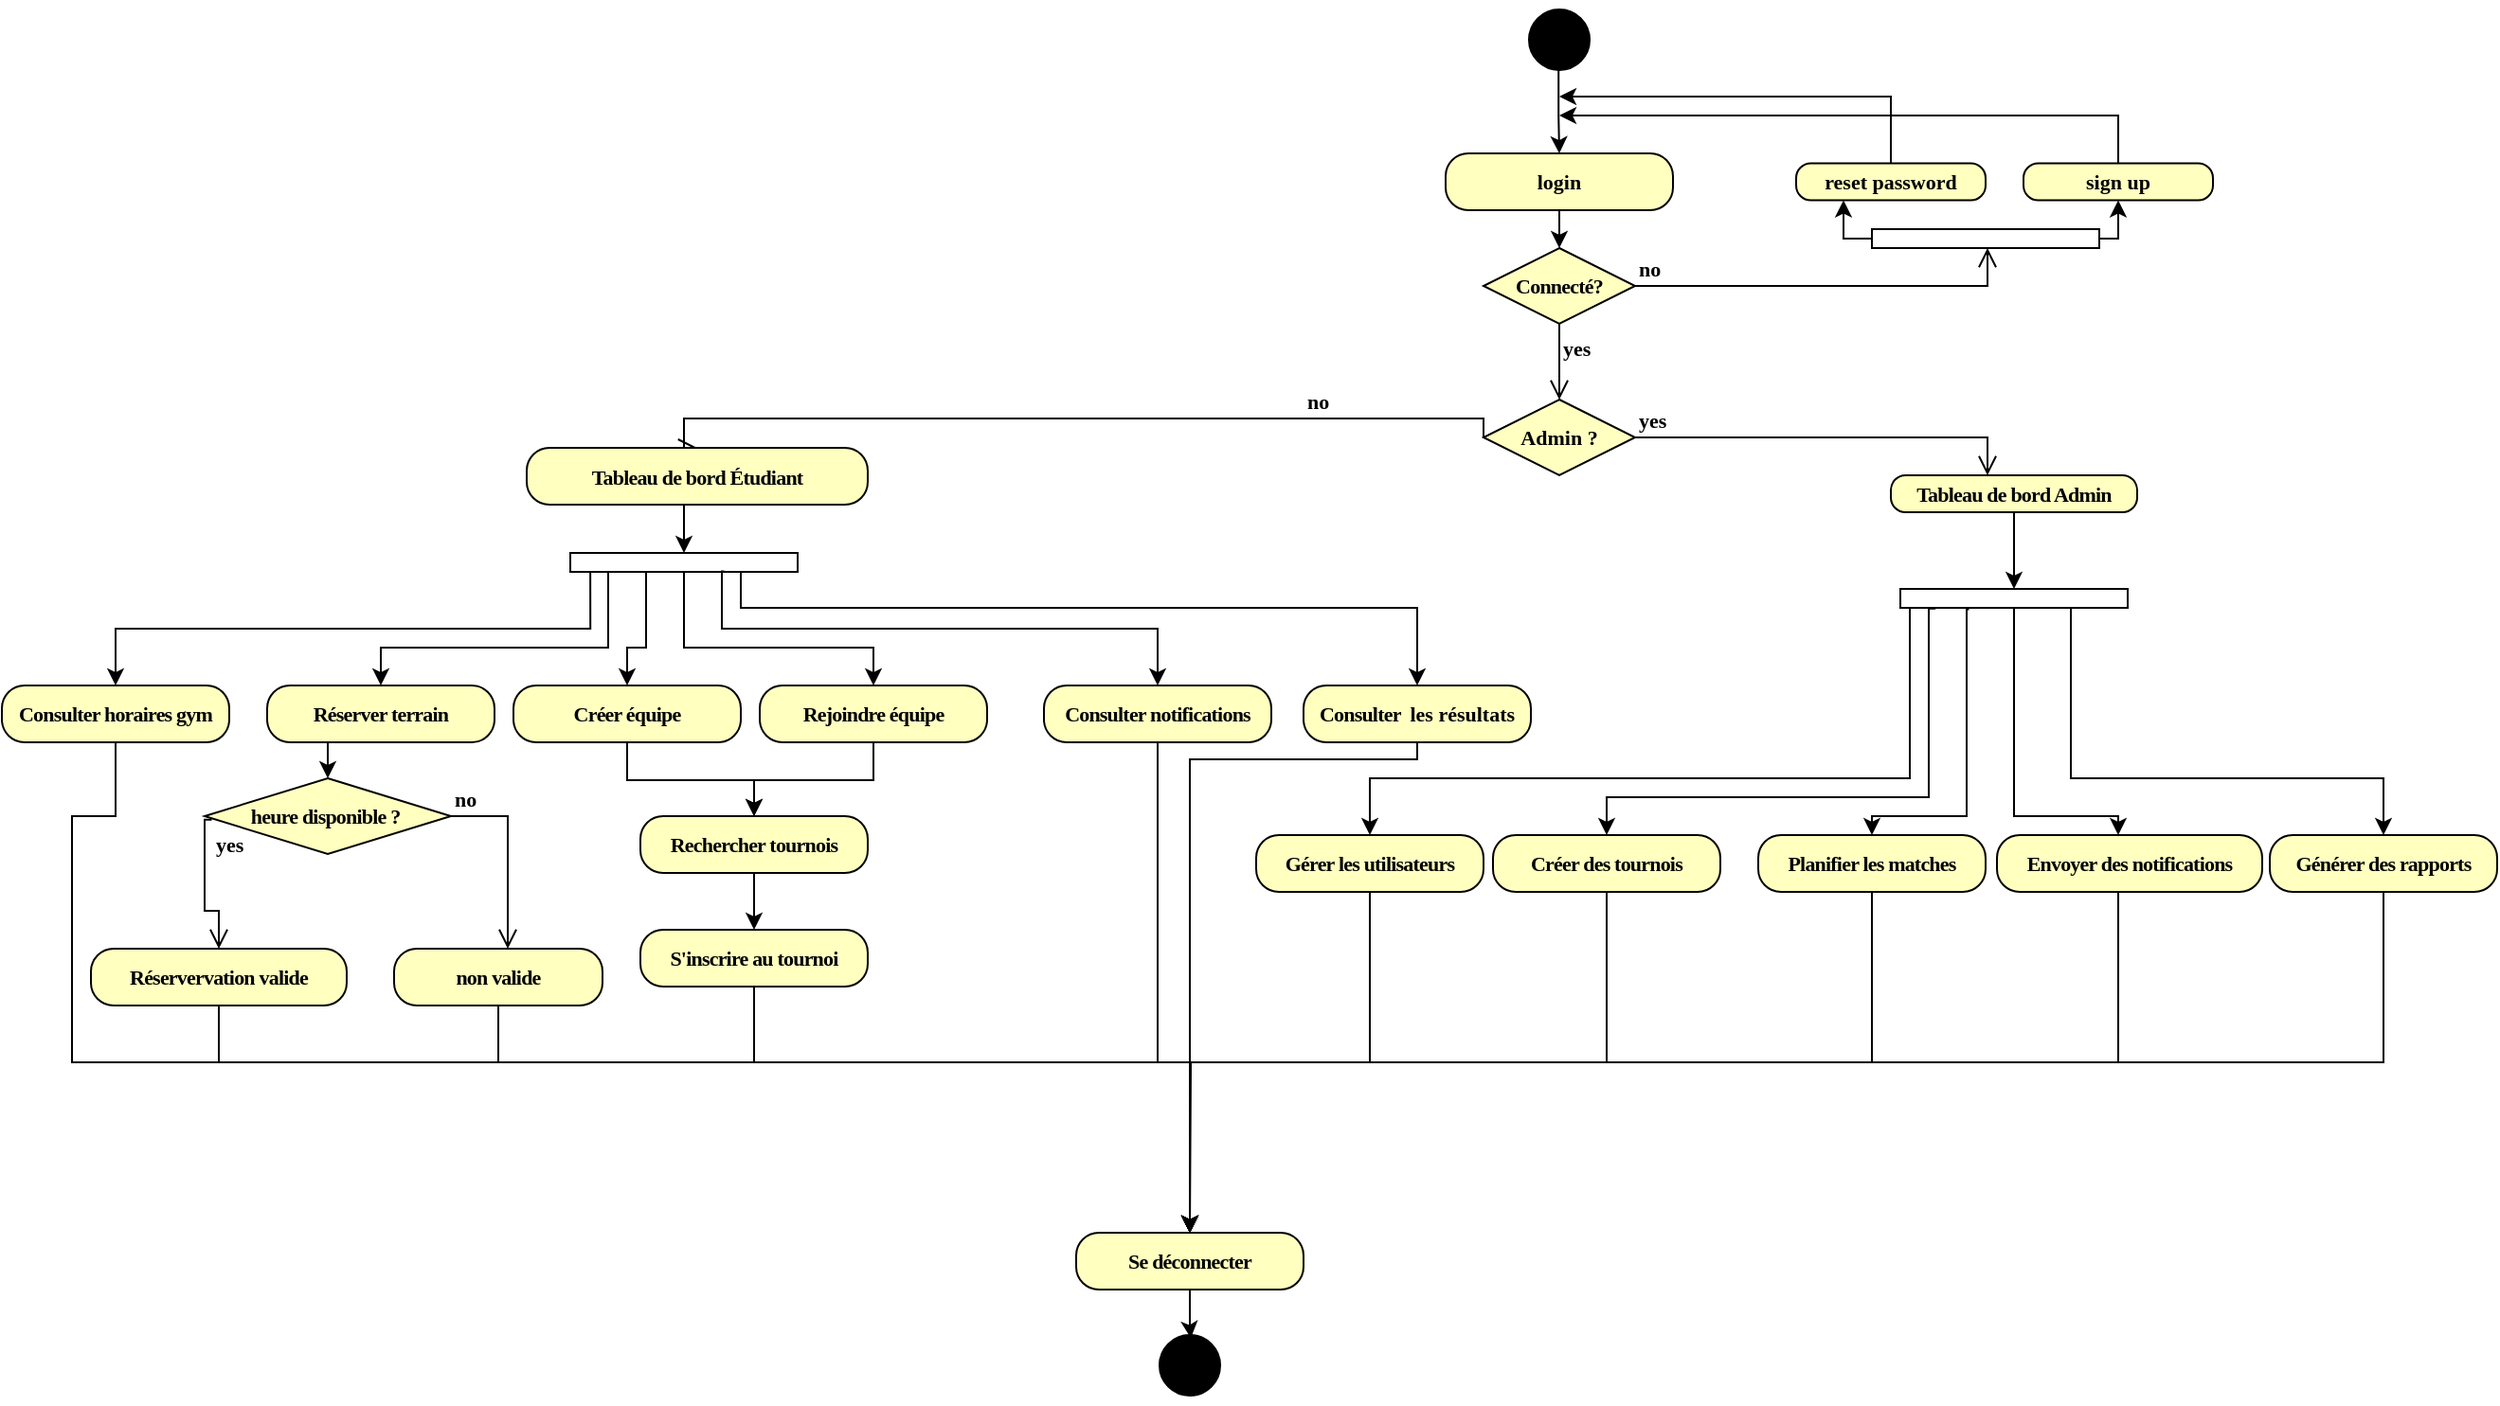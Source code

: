 <mxfile version="26.2.9">
  <diagram name="Page-1" id="0783ab3e-0a74-02c8-0abd-f7b4e66b4bec">
    <mxGraphModel dx="3134" dy="-80" grid="1" gridSize="10" guides="1" tooltips="1" connect="1" arrows="1" fold="1" page="1" pageScale="1" pageWidth="850" pageHeight="1100" background="none" math="0" shadow="0">
      <root>
        <mxCell id="0" />
        <mxCell id="1" parent="0" />
        <mxCell id="Hz0r1GJ9_ltTa88L3Xgl-5" style="edgeStyle=orthogonalEdgeStyle;rounded=0;orthogonalLoop=1;jettySize=auto;html=1;exitX=0.49;exitY=0.821;exitDx=0;exitDy=0;exitPerimeter=0;fontColor=default;labelBackgroundColor=none;fontSize=11;fontStyle=1;fontFamily=Georgia;" parent="1" source="Hz0r1GJ9_ltTa88L3Xgl-1" target="Hz0r1GJ9_ltTa88L3Xgl-3" edge="1">
          <mxGeometry relative="1" as="geometry" />
        </mxCell>
        <mxCell id="Hz0r1GJ9_ltTa88L3Xgl-1" value="" style="ellipse;html=1;shape=startState;fillColor=#000000;strokeColor=default;fontColor=default;labelBackgroundColor=none;fontSize=11;fontStyle=1;fontFamily=Georgia;" parent="1" vertex="1">
          <mxGeometry x="425" y="1100" width="40" height="40" as="geometry" />
        </mxCell>
        <mxCell id="Hz0r1GJ9_ltTa88L3Xgl-9" style="edgeStyle=orthogonalEdgeStyle;rounded=0;orthogonalLoop=1;jettySize=auto;html=1;exitX=0.5;exitY=1;exitDx=0;exitDy=0;entryX=0.5;entryY=0;entryDx=0;entryDy=0;fontColor=default;labelBackgroundColor=none;fontSize=11;fontStyle=1;fontFamily=Georgia;" parent="1" source="Hz0r1GJ9_ltTa88L3Xgl-3" target="Hz0r1GJ9_ltTa88L3Xgl-6" edge="1">
          <mxGeometry relative="1" as="geometry" />
        </mxCell>
        <mxCell id="Hz0r1GJ9_ltTa88L3Xgl-3" value="login" style="rounded=1;whiteSpace=wrap;html=1;arcSize=40;fontColor=default;fillColor=#ffffc0;strokeColor=default;labelBackgroundColor=none;fontSize=11;fontStyle=1;fontFamily=Georgia;" parent="1" vertex="1">
          <mxGeometry x="385" y="1180" width="120" height="30" as="geometry" />
        </mxCell>
        <mxCell id="Hz0r1GJ9_ltTa88L3Xgl-6" value="&lt;span style=&quot;letter-spacing: -0.4px; text-align: left; white-space: pre;&quot;&gt;Connecté?&lt;/span&gt;" style="rhombus;whiteSpace=wrap;html=1;fontColor=default;fillColor=#ffffc0;strokeColor=default;labelBackgroundColor=none;fontSize=11;fontStyle=1;fontFamily=Georgia;" parent="1" vertex="1">
          <mxGeometry x="405" y="1230" width="80" height="40" as="geometry" />
        </mxCell>
        <mxCell id="Hz0r1GJ9_ltTa88L3Xgl-7" value="no" style="edgeStyle=orthogonalEdgeStyle;html=1;align=left;verticalAlign=bottom;endArrow=open;endSize=8;strokeColor=#000000;rounded=0;exitX=1;exitY=0.5;exitDx=0;exitDy=0;fontColor=default;labelBackgroundColor=none;fontFamily=Georgia;fontSize=11;fontStyle=1" parent="1" source="Hz0r1GJ9_ltTa88L3Xgl-6" edge="1">
          <mxGeometry x="-1" relative="1" as="geometry">
            <mxPoint x="671.0" y="1230" as="targetPoint" />
            <mxPoint x="570" y="1249.75" as="sourcePoint" />
            <Array as="points">
              <mxPoint x="671" y="1250" />
            </Array>
          </mxGeometry>
        </mxCell>
        <mxCell id="Hz0r1GJ9_ltTa88L3Xgl-8" value="yes" style="edgeStyle=orthogonalEdgeStyle;html=1;align=left;verticalAlign=top;endArrow=open;endSize=8;strokeColor=#000000;rounded=0;fontColor=default;labelBackgroundColor=none;fontSize=11;fontStyle=1;fontFamily=Georgia;" parent="1" source="Hz0r1GJ9_ltTa88L3Xgl-6" target="x7ulBtDoPjCledtimS2O-2" edge="1">
          <mxGeometry x="-1" relative="1" as="geometry">
            <mxPoint x="445" y="1310" as="targetPoint" />
          </mxGeometry>
        </mxCell>
        <mxCell id="Hz0r1GJ9_ltTa88L3Xgl-22" style="edgeStyle=orthogonalEdgeStyle;rounded=0;orthogonalLoop=1;jettySize=auto;html=1;exitX=0.5;exitY=0;exitDx=0;exitDy=0;fontColor=default;labelBackgroundColor=none;fontSize=11;fontStyle=1;fontFamily=Georgia;" parent="1" source="Hz0r1GJ9_ltTa88L3Xgl-14" edge="1">
          <mxGeometry relative="1" as="geometry">
            <mxPoint x="445" y="1150" as="targetPoint" />
            <Array as="points">
              <mxPoint x="620" y="1150" />
            </Array>
          </mxGeometry>
        </mxCell>
        <mxCell id="Hz0r1GJ9_ltTa88L3Xgl-14" value="reset password" style="rounded=1;whiteSpace=wrap;html=1;arcSize=40;fontColor=default;fillColor=#ffffc0;strokeColor=default;labelBackgroundColor=none;fontFamily=Georgia;fontSize=11;fontStyle=1" parent="1" vertex="1">
          <mxGeometry x="570" y="1185.25" width="100" height="19.5" as="geometry" />
        </mxCell>
        <mxCell id="Hz0r1GJ9_ltTa88L3Xgl-21" style="edgeStyle=orthogonalEdgeStyle;rounded=0;orthogonalLoop=1;jettySize=auto;html=1;fontColor=default;labelBackgroundColor=none;fontFamily=Georgia;fontSize=11;fontStyle=1" parent="1" source="Hz0r1GJ9_ltTa88L3Xgl-16" edge="1">
          <mxGeometry relative="1" as="geometry">
            <mxPoint x="445" y="1160" as="targetPoint" />
            <Array as="points">
              <mxPoint x="740" y="1160" />
            </Array>
          </mxGeometry>
        </mxCell>
        <mxCell id="Hz0r1GJ9_ltTa88L3Xgl-16" value="sign up" style="rounded=1;whiteSpace=wrap;html=1;arcSize=40;fontColor=default;fillColor=#ffffc0;strokeColor=default;labelBackgroundColor=none;fontFamily=Georgia;fontSize=11;fontStyle=1" parent="1" vertex="1">
          <mxGeometry x="690" y="1185.25" width="100" height="19.5" as="geometry" />
        </mxCell>
        <mxCell id="Hz0r1GJ9_ltTa88L3Xgl-19" style="edgeStyle=orthogonalEdgeStyle;rounded=0;orthogonalLoop=1;jettySize=auto;html=1;entryX=0.5;entryY=1;entryDx=0;entryDy=0;fontColor=default;labelBackgroundColor=none;fontFamily=Georgia;fontSize=11;fontStyle=1" parent="1" source="Hz0r1GJ9_ltTa88L3Xgl-18" target="Hz0r1GJ9_ltTa88L3Xgl-16" edge="1">
          <mxGeometry relative="1" as="geometry">
            <Array as="points">
              <mxPoint x="740" y="1225" />
            </Array>
          </mxGeometry>
        </mxCell>
        <mxCell id="Hz0r1GJ9_ltTa88L3Xgl-20" style="edgeStyle=orthogonalEdgeStyle;rounded=0;orthogonalLoop=1;jettySize=auto;html=1;entryX=0.25;entryY=1;entryDx=0;entryDy=0;fontColor=default;labelBackgroundColor=none;fontSize=11;fontStyle=1;fontFamily=Georgia;" parent="1" source="Hz0r1GJ9_ltTa88L3Xgl-18" target="Hz0r1GJ9_ltTa88L3Xgl-14" edge="1">
          <mxGeometry relative="1" as="geometry">
            <Array as="points">
              <mxPoint x="595" y="1225" />
            </Array>
          </mxGeometry>
        </mxCell>
        <mxCell id="Hz0r1GJ9_ltTa88L3Xgl-18" value="" style="rounded=0;whiteSpace=wrap;html=1;fillColor=none;strokeColor=default;fontColor=default;labelBackgroundColor=none;fontFamily=Georgia;fontSize=11;fontStyle=1" parent="1" vertex="1">
          <mxGeometry x="610" y="1220" width="120" height="10" as="geometry" />
        </mxCell>
        <mxCell id="x7ulBtDoPjCledtimS2O-2" value="Admin ?" style="rhombus;whiteSpace=wrap;html=1;fontColor=default;fillColor=#ffffc0;strokeColor=default;labelBackgroundColor=none;fontSize=11;fontStyle=1;fontFamily=Georgia;" vertex="1" parent="1">
          <mxGeometry x="405" y="1310" width="80" height="40" as="geometry" />
        </mxCell>
        <mxCell id="x7ulBtDoPjCledtimS2O-3" value="yes" style="edgeStyle=orthogonalEdgeStyle;html=1;align=left;verticalAlign=bottom;endArrow=open;endSize=8;strokeColor=#000000;rounded=0;exitX=1;exitY=0.5;exitDx=0;exitDy=0;fontColor=default;labelBackgroundColor=none;fontFamily=Georgia;fontSize=11;fontStyle=1" edge="1" source="x7ulBtDoPjCledtimS2O-2" parent="1">
          <mxGeometry x="-1" relative="1" as="geometry">
            <mxPoint x="671" y="1350" as="targetPoint" />
            <mxPoint x="570" y="1329.75" as="sourcePoint" />
            <Array as="points">
              <mxPoint x="671" y="1330" />
            </Array>
          </mxGeometry>
        </mxCell>
        <mxCell id="x7ulBtDoPjCledtimS2O-6" value="no" style="edgeStyle=orthogonalEdgeStyle;html=1;align=left;verticalAlign=bottom;endArrow=open;endSize=8;strokeColor=#000000;rounded=0;exitX=0;exitY=0.5;exitDx=0;exitDy=0;entryX=0.5;entryY=0;entryDx=0;entryDy=0;labelBackgroundColor=none;fontColor=default;fontFamily=Georgia;fontStyle=1;fontSize=11;" edge="1" parent="1" source="x7ulBtDoPjCledtimS2O-2" target="x7ulBtDoPjCledtimS2O-8">
          <mxGeometry x="-0.538" relative="1" as="geometry">
            <mxPoint y="1300" as="targetPoint" />
            <mxPoint x="95" y="1325" as="sourcePoint" />
            <Array as="points">
              <mxPoint x="405" y="1320" />
              <mxPoint x="-17" y="1320" />
            </Array>
            <mxPoint as="offset" />
          </mxGeometry>
        </mxCell>
        <mxCell id="x7ulBtDoPjCledtimS2O-51" style="edgeStyle=orthogonalEdgeStyle;rounded=0;orthogonalLoop=1;jettySize=auto;html=1;entryX=0.5;entryY=0;entryDx=0;entryDy=0;fontColor=default;labelBackgroundColor=none;fontFamily=Georgia;fontSize=11;fontStyle=1" edge="1" parent="1" source="x7ulBtDoPjCledtimS2O-7" target="x7ulBtDoPjCledtimS2O-50">
          <mxGeometry relative="1" as="geometry" />
        </mxCell>
        <mxCell id="x7ulBtDoPjCledtimS2O-7" value="&lt;span style=&quot;letter-spacing: -0.4px; text-align: left; white-space: pre;&quot;&gt;Tableau de bord Admin&lt;/span&gt;" style="rounded=1;whiteSpace=wrap;html=1;arcSize=40;fontColor=default;fillColor=#ffffc0;strokeColor=default;labelBackgroundColor=none;fontFamily=Georgia;fontSize=11;fontStyle=1" vertex="1" parent="1">
          <mxGeometry x="620" y="1350" width="130" height="19.5" as="geometry" />
        </mxCell>
        <mxCell id="x7ulBtDoPjCledtimS2O-23" style="edgeStyle=orthogonalEdgeStyle;rounded=0;orthogonalLoop=1;jettySize=auto;html=1;exitX=0.5;exitY=1;exitDx=0;exitDy=0;entryX=0.5;entryY=0;entryDx=0;entryDy=0;labelBackgroundColor=none;fontColor=default;fontFamily=Georgia;fontStyle=1;fontSize=11;" edge="1" parent="1" source="x7ulBtDoPjCledtimS2O-8" target="x7ulBtDoPjCledtimS2O-21">
          <mxGeometry relative="1" as="geometry" />
        </mxCell>
        <mxCell id="x7ulBtDoPjCledtimS2O-8" value="&lt;span style=&quot;letter-spacing: -0.4px; text-align: left; white-space: pre;&quot;&gt;Tableau de bord Étudiant&lt;/span&gt;" style="rounded=1;whiteSpace=wrap;html=1;arcSize=40;fontColor=default;fillColor=#ffffc0;strokeColor=default;labelBackgroundColor=none;fontSize=11;fontStyle=1;fontFamily=Georgia;" vertex="1" parent="1">
          <mxGeometry x="-100" y="1335.5" width="180" height="30" as="geometry" />
        </mxCell>
        <mxCell id="x7ulBtDoPjCledtimS2O-33" style="edgeStyle=orthogonalEdgeStyle;rounded=0;orthogonalLoop=1;jettySize=auto;html=1;entryX=0.5;entryY=0;entryDx=0;entryDy=0;fontColor=default;labelBackgroundColor=none;fontFamily=Georgia;fontSize=11;fontStyle=1" edge="1" parent="1" source="x7ulBtDoPjCledtimS2O-9" target="x7ulBtDoPjCledtimS2O-11">
          <mxGeometry relative="1" as="geometry" />
        </mxCell>
        <mxCell id="x7ulBtDoPjCledtimS2O-9" value="&lt;span style=&quot;letter-spacing: -0.4px; text-align: left; white-space: pre;&quot;&gt;Rejoindre équipe&lt;/span&gt;" style="rounded=1;whiteSpace=wrap;html=1;arcSize=40;fontColor=default;fillColor=#ffffc0;strokeColor=default;labelBackgroundColor=none;fontSize=11;fontStyle=1;fontFamily=Georgia;" vertex="1" parent="1">
          <mxGeometry x="23" y="1461" width="120" height="30" as="geometry" />
        </mxCell>
        <mxCell id="x7ulBtDoPjCledtimS2O-66" style="edgeStyle=orthogonalEdgeStyle;rounded=0;orthogonalLoop=1;jettySize=auto;html=1;exitX=0.5;exitY=1;exitDx=0;exitDy=0;entryX=0.5;entryY=0;entryDx=0;entryDy=0;fontColor=default;labelBackgroundColor=none;fontFamily=Georgia;fontSize=11;fontStyle=1" edge="1" parent="1" source="x7ulBtDoPjCledtimS2O-10" target="x7ulBtDoPjCledtimS2O-57">
          <mxGeometry relative="1" as="geometry">
            <Array as="points">
              <mxPoint x="233" y="1660" />
              <mxPoint x="250" y="1660" />
            </Array>
          </mxGeometry>
        </mxCell>
        <mxCell id="x7ulBtDoPjCledtimS2O-10" value="&lt;span style=&quot;letter-spacing: -0.4px; text-align: left; white-space: pre;&quot;&gt;Consulter notifications&lt;/span&gt;" style="rounded=1;whiteSpace=wrap;html=1;arcSize=40;fontColor=default;fillColor=#ffffc0;strokeColor=default;labelBackgroundColor=none;fontSize=11;fontStyle=1;fontFamily=Georgia;" vertex="1" parent="1">
          <mxGeometry x="173" y="1461" width="120" height="30" as="geometry" />
        </mxCell>
        <mxCell id="x7ulBtDoPjCledtimS2O-37" value="" style="edgeStyle=orthogonalEdgeStyle;rounded=0;orthogonalLoop=1;jettySize=auto;html=1;fontColor=default;labelBackgroundColor=none;fontFamily=Georgia;fontSize=11;fontStyle=1" edge="1" parent="1" source="x7ulBtDoPjCledtimS2O-11" target="x7ulBtDoPjCledtimS2O-36">
          <mxGeometry relative="1" as="geometry" />
        </mxCell>
        <mxCell id="x7ulBtDoPjCledtimS2O-11" value="&lt;span style=&quot;letter-spacing: -0.4px; text-align: left; white-space: pre;&quot;&gt;Rechercher tournois&lt;/span&gt;" style="rounded=1;whiteSpace=wrap;html=1;arcSize=40;fontColor=default;fillColor=#ffffc0;strokeColor=default;labelBackgroundColor=none;fontSize=11;fontStyle=1;fontFamily=Georgia;" vertex="1" parent="1">
          <mxGeometry x="-40" y="1530" width="120" height="30" as="geometry" />
        </mxCell>
        <mxCell id="x7ulBtDoPjCledtimS2O-32" style="edgeStyle=orthogonalEdgeStyle;rounded=0;orthogonalLoop=1;jettySize=auto;html=1;exitX=0.5;exitY=1;exitDx=0;exitDy=0;entryX=0.5;entryY=0;entryDx=0;entryDy=0;fontColor=default;labelBackgroundColor=none;fontFamily=Georgia;fontSize=11;fontStyle=1" edge="1" parent="1" source="x7ulBtDoPjCledtimS2O-12" target="x7ulBtDoPjCledtimS2O-11">
          <mxGeometry relative="1" as="geometry" />
        </mxCell>
        <mxCell id="x7ulBtDoPjCledtimS2O-12" value="&lt;span style=&quot;letter-spacing: -0.4px; text-align: left; white-space: pre;&quot;&gt;Créer équipe&lt;/span&gt;" style="rounded=1;whiteSpace=wrap;html=1;arcSize=40;fontColor=default;fillColor=#ffffc0;strokeColor=default;labelBackgroundColor=none;fontSize=11;fontStyle=1;fontFamily=Georgia;" vertex="1" parent="1">
          <mxGeometry x="-107" y="1461" width="120" height="30" as="geometry" />
        </mxCell>
        <mxCell id="x7ulBtDoPjCledtimS2O-41" style="edgeStyle=orthogonalEdgeStyle;rounded=0;orthogonalLoop=1;jettySize=auto;html=1;exitX=0.5;exitY=1;exitDx=0;exitDy=0;entryX=0.5;entryY=0;entryDx=0;entryDy=0;fontColor=default;labelBackgroundColor=none;fontFamily=Georgia;fontSize=11;fontStyle=1" edge="1" parent="1" source="x7ulBtDoPjCledtimS2O-13" target="x7ulBtDoPjCledtimS2O-38">
          <mxGeometry relative="1" as="geometry" />
        </mxCell>
        <mxCell id="x7ulBtDoPjCledtimS2O-13" value="&lt;span style=&quot;letter-spacing: -0.4px; text-align: left; white-space: pre;&quot;&gt;Réserver terrain&lt;/span&gt;" style="rounded=1;whiteSpace=wrap;html=1;arcSize=40;fontColor=default;fillColor=#ffffc0;strokeColor=default;labelBackgroundColor=none;fontSize=11;fontStyle=1;fontFamily=Georgia;" vertex="1" parent="1">
          <mxGeometry x="-237" y="1461" width="120" height="30" as="geometry" />
        </mxCell>
        <mxCell id="x7ulBtDoPjCledtimS2O-67" style="edgeStyle=orthogonalEdgeStyle;rounded=0;orthogonalLoop=1;jettySize=auto;html=1;exitX=0.5;exitY=1;exitDx=0;exitDy=0;fontColor=default;labelBackgroundColor=none;fontFamily=Georgia;fontSize=11;fontStyle=1" edge="1" parent="1" source="x7ulBtDoPjCledtimS2O-14">
          <mxGeometry relative="1" as="geometry">
            <mxPoint x="250" y="1760" as="targetPoint" />
            <Array as="points">
              <mxPoint x="-317" y="1530" />
              <mxPoint x="-340" y="1530" />
              <mxPoint x="-340" y="1660" />
              <mxPoint x="250" y="1660" />
            </Array>
          </mxGeometry>
        </mxCell>
        <mxCell id="x7ulBtDoPjCledtimS2O-14" value="&lt;span style=&quot;letter-spacing: -0.4px; text-align: left; white-space: pre;&quot;&gt;Consulter horaires gym&lt;/span&gt;" style="rounded=1;whiteSpace=wrap;html=1;arcSize=40;fontColor=default;fillColor=#ffffc0;strokeColor=default;labelBackgroundColor=none;fontSize=11;fontStyle=1;fontFamily=Georgia;" vertex="1" parent="1">
          <mxGeometry x="-377" y="1461" width="120" height="30" as="geometry" />
        </mxCell>
        <mxCell id="x7ulBtDoPjCledtimS2O-25" style="edgeStyle=orthogonalEdgeStyle;rounded=0;orthogonalLoop=1;jettySize=auto;html=1;exitX=0.5;exitY=1;exitDx=0;exitDy=0;entryX=0.5;entryY=0;entryDx=0;entryDy=0;labelBackgroundColor=none;fontColor=default;fontFamily=Georgia;fontStyle=1;fontSize=11;" edge="1" parent="1" source="x7ulBtDoPjCledtimS2O-21" target="x7ulBtDoPjCledtimS2O-9">
          <mxGeometry relative="1" as="geometry">
            <Array as="points">
              <mxPoint x="-17" y="1441" />
              <mxPoint x="83" y="1441" />
            </Array>
          </mxGeometry>
        </mxCell>
        <mxCell id="x7ulBtDoPjCledtimS2O-26" style="edgeStyle=orthogonalEdgeStyle;rounded=0;orthogonalLoop=1;jettySize=auto;html=1;entryX=0.5;entryY=0;entryDx=0;entryDy=0;exitX=0.677;exitY=0.981;exitDx=0;exitDy=0;exitPerimeter=0;labelBackgroundColor=none;fontColor=default;fontFamily=Georgia;fontStyle=1;fontSize=11;" edge="1" parent="1" source="x7ulBtDoPjCledtimS2O-21" target="x7ulBtDoPjCledtimS2O-10">
          <mxGeometry relative="1" as="geometry">
            <mxPoint x="156.636" y="1441" as="targetPoint" />
            <Array as="points">
              <mxPoint x="3" y="1401" />
              <mxPoint x="3" y="1431" />
              <mxPoint x="233" y="1431" />
            </Array>
          </mxGeometry>
        </mxCell>
        <mxCell id="x7ulBtDoPjCledtimS2O-28" style="edgeStyle=orthogonalEdgeStyle;rounded=0;orthogonalLoop=1;jettySize=auto;html=1;exitX=0.5;exitY=1;exitDx=0;exitDy=0;labelBackgroundColor=none;fontColor=default;fontFamily=Georgia;fontStyle=1;fontSize=11;" edge="1" parent="1" source="x7ulBtDoPjCledtimS2O-21" target="x7ulBtDoPjCledtimS2O-12">
          <mxGeometry relative="1" as="geometry">
            <Array as="points">
              <mxPoint x="-37" y="1401" />
              <mxPoint x="-37" y="1441" />
              <mxPoint x="-47" y="1441" />
            </Array>
          </mxGeometry>
        </mxCell>
        <mxCell id="x7ulBtDoPjCledtimS2O-29" style="edgeStyle=orthogonalEdgeStyle;rounded=0;orthogonalLoop=1;jettySize=auto;html=1;exitX=0.25;exitY=1;exitDx=0;exitDy=0;entryX=0.5;entryY=0;entryDx=0;entryDy=0;labelBackgroundColor=none;fontColor=default;fontFamily=Georgia;fontStyle=1;fontSize=11;" edge="1" parent="1" source="x7ulBtDoPjCledtimS2O-21" target="x7ulBtDoPjCledtimS2O-13">
          <mxGeometry relative="1" as="geometry">
            <Array as="points">
              <mxPoint x="-57" y="1401" />
              <mxPoint x="-57" y="1441" />
              <mxPoint x="-177" y="1441" />
            </Array>
          </mxGeometry>
        </mxCell>
        <mxCell id="x7ulBtDoPjCledtimS2O-35" style="edgeStyle=orthogonalEdgeStyle;rounded=0;orthogonalLoop=1;jettySize=auto;html=1;exitX=0.75;exitY=1;exitDx=0;exitDy=0;entryX=0.5;entryY=0;entryDx=0;entryDy=0;fontColor=default;labelBackgroundColor=none;fontFamily=Georgia;fontSize=11;fontStyle=1" edge="1" parent="1" source="x7ulBtDoPjCledtimS2O-21" target="x7ulBtDoPjCledtimS2O-34">
          <mxGeometry relative="1" as="geometry">
            <Array as="points">
              <mxPoint x="13" y="1420" />
              <mxPoint x="370" y="1420" />
            </Array>
          </mxGeometry>
        </mxCell>
        <mxCell id="x7ulBtDoPjCledtimS2O-21" value="" style="rounded=0;whiteSpace=wrap;html=1;fillColor=none;strokeColor=default;labelBackgroundColor=none;fontColor=default;fontFamily=Georgia;fontStyle=1;fontSize=11;" vertex="1" parent="1">
          <mxGeometry x="-77" y="1391" width="120" height="10" as="geometry" />
        </mxCell>
        <mxCell id="x7ulBtDoPjCledtimS2O-27" style="edgeStyle=orthogonalEdgeStyle;rounded=0;orthogonalLoop=1;jettySize=auto;html=1;entryX=0.5;entryY=0;entryDx=0;entryDy=0;exitX=0.088;exitY=1.032;exitDx=0;exitDy=0;exitPerimeter=0;labelBackgroundColor=none;fontColor=default;fontFamily=Georgia;fontStyle=1;fontSize=11;" edge="1" parent="1" source="x7ulBtDoPjCledtimS2O-21" target="x7ulBtDoPjCledtimS2O-14">
          <mxGeometry relative="1" as="geometry">
            <mxPoint x="-7" y="1401" as="sourcePoint" />
            <Array as="points">
              <mxPoint x="-66" y="1431" />
              <mxPoint x="-317" y="1431" />
            </Array>
          </mxGeometry>
        </mxCell>
        <mxCell id="x7ulBtDoPjCledtimS2O-68" style="edgeStyle=orthogonalEdgeStyle;rounded=0;orthogonalLoop=1;jettySize=auto;html=1;exitX=0.5;exitY=1;exitDx=0;exitDy=0;fontColor=default;labelBackgroundColor=none;fontFamily=Georgia;fontSize=11;fontStyle=1" edge="1" parent="1" source="x7ulBtDoPjCledtimS2O-34">
          <mxGeometry relative="1" as="geometry">
            <mxPoint x="250" y="1750" as="targetPoint" />
            <Array as="points">
              <mxPoint x="370" y="1500" />
              <mxPoint x="250" y="1500" />
            </Array>
          </mxGeometry>
        </mxCell>
        <mxCell id="x7ulBtDoPjCledtimS2O-34" value="&lt;span style=&quot;letter-spacing: -0.4px; text-align: left; white-space: pre;&quot;&gt;Consulter &lt;/span&gt;&lt;span style=&quot;&quot;&gt;&amp;nbsp;les résultats&lt;/span&gt;" style="rounded=1;whiteSpace=wrap;html=1;arcSize=40;fontColor=default;fillColor=#ffffc0;strokeColor=default;labelBackgroundColor=none;fontSize=11;fontStyle=1;fontFamily=Georgia;" vertex="1" parent="1">
          <mxGeometry x="310" y="1461" width="120" height="30" as="geometry" />
        </mxCell>
        <mxCell id="x7ulBtDoPjCledtimS2O-60" style="edgeStyle=orthogonalEdgeStyle;rounded=0;orthogonalLoop=1;jettySize=auto;html=1;fontColor=default;labelBackgroundColor=none;fontFamily=Georgia;fontSize=11;fontStyle=1" edge="1" parent="1" source="x7ulBtDoPjCledtimS2O-36">
          <mxGeometry relative="1" as="geometry">
            <mxPoint x="250.0" y="1750" as="targetPoint" />
            <Array as="points">
              <mxPoint x="20" y="1660" />
              <mxPoint x="250" y="1660" />
            </Array>
          </mxGeometry>
        </mxCell>
        <mxCell id="x7ulBtDoPjCledtimS2O-36" value="&lt;span style=&quot;letter-spacing: -0.4px; text-align: left; white-space: pre;&quot;&gt;S&#39;inscrire au tournoi&lt;/span&gt;" style="rounded=1;whiteSpace=wrap;html=1;arcSize=40;fontColor=default;fillColor=#ffffc0;strokeColor=default;labelBackgroundColor=none;fontSize=11;fontStyle=1;fontFamily=Georgia;" vertex="1" parent="1">
          <mxGeometry x="-40" y="1590" width="120" height="30" as="geometry" />
        </mxCell>
        <mxCell id="x7ulBtDoPjCledtimS2O-38" value="&lt;span style=&quot;letter-spacing: -0.4px; text-align: left; white-space: pre;&quot;&gt;heure disponible ? &lt;/span&gt;" style="rhombus;whiteSpace=wrap;html=1;fontColor=default;fillColor=#ffffc0;strokeColor=default;labelBackgroundColor=none;fontSize=11;fontStyle=1;fontFamily=Georgia;" vertex="1" parent="1">
          <mxGeometry x="-270" y="1510" width="130" height="40" as="geometry" />
        </mxCell>
        <mxCell id="x7ulBtDoPjCledtimS2O-39" value="no" style="edgeStyle=orthogonalEdgeStyle;html=1;align=left;verticalAlign=bottom;endArrow=open;endSize=8;strokeColor=#000000;rounded=0;exitX=1;exitY=0.5;exitDx=0;exitDy=0;fontColor=default;labelBackgroundColor=none;fontFamily=Georgia;fontSize=11;fontStyle=1" edge="1" source="x7ulBtDoPjCledtimS2O-38" parent="1">
          <mxGeometry x="-1" relative="1" as="geometry">
            <mxPoint x="-110" y="1600" as="targetPoint" />
            <mxPoint x="-55" y="1529.75" as="sourcePoint" />
            <Array as="points">
              <mxPoint x="-110" y="1530" />
              <mxPoint x="-110" y="1590" />
            </Array>
          </mxGeometry>
        </mxCell>
        <mxCell id="x7ulBtDoPjCledtimS2O-40" value="yes" style="edgeStyle=orthogonalEdgeStyle;html=1;align=left;verticalAlign=top;endArrow=open;endSize=8;strokeColor=#000000;rounded=0;fontColor=default;labelBackgroundColor=none;fontSize=11;fontStyle=1;fontFamily=Georgia;entryX=0.5;entryY=0;entryDx=0;entryDy=0;exitX=0.029;exitY=0.547;exitDx=0;exitDy=0;exitPerimeter=0;" edge="1" source="x7ulBtDoPjCledtimS2O-38" parent="1" target="x7ulBtDoPjCledtimS2O-42">
          <mxGeometry x="-1" relative="1" as="geometry">
            <mxPoint x="-205" y="1590" as="targetPoint" />
            <Array as="points">
              <mxPoint x="-270" y="1532" />
              <mxPoint x="-270" y="1580" />
              <mxPoint x="-262" y="1580" />
            </Array>
          </mxGeometry>
        </mxCell>
        <mxCell id="x7ulBtDoPjCledtimS2O-58" style="edgeStyle=orthogonalEdgeStyle;rounded=0;orthogonalLoop=1;jettySize=auto;html=1;entryX=0.5;entryY=0;entryDx=0;entryDy=0;fontColor=default;labelBackgroundColor=none;fontFamily=Georgia;fontSize=11;fontStyle=1" edge="1" parent="1" source="x7ulBtDoPjCledtimS2O-42" target="x7ulBtDoPjCledtimS2O-57">
          <mxGeometry relative="1" as="geometry">
            <Array as="points">
              <mxPoint x="-262" y="1660" />
              <mxPoint x="250" y="1660" />
            </Array>
          </mxGeometry>
        </mxCell>
        <mxCell id="x7ulBtDoPjCledtimS2O-42" value="&lt;span style=&quot;letter-spacing: -0.4px; text-align: left; white-space: pre;&quot;&gt;Réservervation valide&lt;/span&gt;" style="rounded=1;whiteSpace=wrap;html=1;arcSize=40;fontColor=default;fillColor=#ffffc0;strokeColor=default;labelBackgroundColor=none;fontSize=11;fontStyle=1;fontFamily=Georgia;" vertex="1" parent="1">
          <mxGeometry x="-330" y="1600" width="135" height="30" as="geometry" />
        </mxCell>
        <mxCell id="x7ulBtDoPjCledtimS2O-59" style="edgeStyle=orthogonalEdgeStyle;rounded=0;orthogonalLoop=1;jettySize=auto;html=1;exitX=0.5;exitY=1;exitDx=0;exitDy=0;fontColor=default;labelBackgroundColor=none;fontFamily=Georgia;fontSize=11;fontStyle=1" edge="1" parent="1" source="x7ulBtDoPjCledtimS2O-43">
          <mxGeometry relative="1" as="geometry">
            <mxPoint x="250.0" y="1750" as="targetPoint" />
            <Array as="points">
              <mxPoint x="-115" y="1660" />
              <mxPoint x="250" y="1660" />
            </Array>
          </mxGeometry>
        </mxCell>
        <mxCell id="x7ulBtDoPjCledtimS2O-43" value="&lt;span style=&quot;letter-spacing: -0.4px; text-align: left; white-space: pre;&quot;&gt;non valide&lt;/span&gt;" style="rounded=1;whiteSpace=wrap;html=1;arcSize=40;fontColor=default;fillColor=#ffffc0;strokeColor=default;labelBackgroundColor=none;fontSize=11;fontStyle=1;fontFamily=Georgia;" vertex="1" parent="1">
          <mxGeometry x="-170" y="1600" width="110" height="30" as="geometry" />
        </mxCell>
        <mxCell id="x7ulBtDoPjCledtimS2O-64" style="edgeStyle=orthogonalEdgeStyle;rounded=0;orthogonalLoop=1;jettySize=auto;html=1;fontColor=default;labelBackgroundColor=none;fontFamily=Georgia;fontSize=11;fontStyle=1" edge="1" parent="1" source="x7ulBtDoPjCledtimS2O-44" target="x7ulBtDoPjCledtimS2O-57">
          <mxGeometry relative="1" as="geometry">
            <Array as="points">
              <mxPoint x="740" y="1660" />
              <mxPoint x="250" y="1660" />
            </Array>
          </mxGeometry>
        </mxCell>
        <mxCell id="x7ulBtDoPjCledtimS2O-44" value="&lt;span style=&quot;letter-spacing: -0.4px; text-align: left; white-space: pre;&quot;&gt;Envoyer des notifications&lt;/span&gt;" style="rounded=1;whiteSpace=wrap;html=1;arcSize=40;fontColor=default;fillColor=#ffffc0;strokeColor=default;labelBackgroundColor=none;fontSize=11;fontStyle=1;fontFamily=Georgia;" vertex="1" parent="1">
          <mxGeometry x="676" y="1540" width="140" height="30" as="geometry" />
        </mxCell>
        <mxCell id="x7ulBtDoPjCledtimS2O-63" style="edgeStyle=orthogonalEdgeStyle;rounded=0;orthogonalLoop=1;jettySize=auto;html=1;exitX=0.5;exitY=1;exitDx=0;exitDy=0;fontColor=default;labelBackgroundColor=none;fontFamily=Georgia;fontSize=11;fontStyle=1" edge="1" parent="1" source="x7ulBtDoPjCledtimS2O-45">
          <mxGeometry relative="1" as="geometry">
            <mxPoint x="250.0" y="1750" as="targetPoint" />
          </mxGeometry>
        </mxCell>
        <mxCell id="x7ulBtDoPjCledtimS2O-45" value="&lt;span style=&quot;letter-spacing: -0.4px; text-align: left; white-space: pre;&quot;&gt;Planifier les matches&lt;/span&gt;" style="rounded=1;whiteSpace=wrap;html=1;arcSize=40;fontColor=default;fillColor=#ffffc0;strokeColor=default;labelBackgroundColor=none;fontSize=11;fontStyle=1;fontFamily=Georgia;" vertex="1" parent="1">
          <mxGeometry x="550" y="1540" width="120" height="30" as="geometry" />
        </mxCell>
        <mxCell id="x7ulBtDoPjCledtimS2O-62" style="edgeStyle=orthogonalEdgeStyle;rounded=0;orthogonalLoop=1;jettySize=auto;html=1;exitX=0.5;exitY=1;exitDx=0;exitDy=0;entryX=0.5;entryY=0;entryDx=0;entryDy=0;fontColor=default;labelBackgroundColor=none;fontFamily=Georgia;fontSize=11;fontStyle=1" edge="1" parent="1" source="x7ulBtDoPjCledtimS2O-46" target="x7ulBtDoPjCledtimS2O-57">
          <mxGeometry relative="1" as="geometry">
            <mxPoint x="250.0" y="1740" as="targetPoint" />
          </mxGeometry>
        </mxCell>
        <mxCell id="x7ulBtDoPjCledtimS2O-46" value="&lt;span style=&quot;letter-spacing: -0.4px; text-align: left; white-space: pre;&quot;&gt;Créer des tournois&lt;/span&gt;" style="rounded=1;whiteSpace=wrap;html=1;arcSize=40;fontColor=default;fillColor=#ffffc0;strokeColor=default;labelBackgroundColor=none;fontSize=11;fontStyle=1;fontFamily=Georgia;" vertex="1" parent="1">
          <mxGeometry x="410" y="1540" width="120" height="30" as="geometry" />
        </mxCell>
        <mxCell id="x7ulBtDoPjCledtimS2O-61" style="edgeStyle=orthogonalEdgeStyle;rounded=0;orthogonalLoop=1;jettySize=auto;html=1;exitX=0.5;exitY=1;exitDx=0;exitDy=0;entryX=0.5;entryY=0;entryDx=0;entryDy=0;fontColor=default;labelBackgroundColor=none;fontFamily=Georgia;fontSize=11;fontStyle=1" edge="1" parent="1" source="x7ulBtDoPjCledtimS2O-47" target="x7ulBtDoPjCledtimS2O-57">
          <mxGeometry relative="1" as="geometry" />
        </mxCell>
        <mxCell id="x7ulBtDoPjCledtimS2O-47" value="&lt;span style=&quot;letter-spacing: -0.4px; text-align: left; white-space: pre;&quot;&gt;Gérer les utilisateurs&lt;/span&gt;" style="rounded=1;whiteSpace=wrap;html=1;arcSize=40;fontColor=default;fillColor=#ffffc0;strokeColor=default;labelBackgroundColor=none;fontSize=11;fontStyle=1;fontFamily=Georgia;" vertex="1" parent="1">
          <mxGeometry x="285" y="1540" width="120" height="30" as="geometry" />
        </mxCell>
        <mxCell id="x7ulBtDoPjCledtimS2O-65" style="edgeStyle=orthogonalEdgeStyle;rounded=0;orthogonalLoop=1;jettySize=auto;html=1;exitX=0.5;exitY=1;exitDx=0;exitDy=0;entryX=0.5;entryY=0;entryDx=0;entryDy=0;fontColor=default;labelBackgroundColor=none;fontFamily=Georgia;fontSize=11;fontStyle=1" edge="1" parent="1" source="x7ulBtDoPjCledtimS2O-48" target="x7ulBtDoPjCledtimS2O-57">
          <mxGeometry relative="1" as="geometry" />
        </mxCell>
        <mxCell id="x7ulBtDoPjCledtimS2O-48" value="&lt;span style=&quot;letter-spacing: -0.4px; text-align: left; white-space: pre;&quot;&gt;Générer des rapports&lt;/span&gt;" style="rounded=1;whiteSpace=wrap;html=1;arcSize=40;fontColor=default;fillColor=#ffffc0;strokeColor=default;labelBackgroundColor=none;fontSize=11;fontStyle=1;fontFamily=Georgia;" vertex="1" parent="1">
          <mxGeometry x="820" y="1540" width="120" height="30" as="geometry" />
        </mxCell>
        <mxCell id="x7ulBtDoPjCledtimS2O-52" style="edgeStyle=orthogonalEdgeStyle;rounded=0;orthogonalLoop=1;jettySize=auto;html=1;exitX=0;exitY=1;exitDx=0;exitDy=0;entryX=0.5;entryY=0;entryDx=0;entryDy=0;fontColor=default;labelBackgroundColor=none;fontFamily=Georgia;fontSize=11;fontStyle=1" edge="1" parent="1" source="x7ulBtDoPjCledtimS2O-50" target="x7ulBtDoPjCledtimS2O-47">
          <mxGeometry relative="1" as="geometry">
            <Array as="points">
              <mxPoint x="630" y="1420" />
              <mxPoint x="630" y="1510" />
              <mxPoint x="345" y="1510" />
            </Array>
          </mxGeometry>
        </mxCell>
        <mxCell id="x7ulBtDoPjCledtimS2O-53" style="edgeStyle=orthogonalEdgeStyle;rounded=0;orthogonalLoop=1;jettySize=auto;html=1;exitX=0.155;exitY=1.04;exitDx=0;exitDy=0;entryX=0.5;entryY=0;entryDx=0;entryDy=0;exitPerimeter=0;fontColor=default;labelBackgroundColor=none;fontFamily=Georgia;fontSize=11;fontStyle=1" edge="1" parent="1" source="x7ulBtDoPjCledtimS2O-50" target="x7ulBtDoPjCledtimS2O-46">
          <mxGeometry relative="1" as="geometry">
            <Array as="points">
              <mxPoint x="640" y="1420" />
              <mxPoint x="640" y="1520" />
              <mxPoint x="470" y="1520" />
            </Array>
          </mxGeometry>
        </mxCell>
        <mxCell id="x7ulBtDoPjCledtimS2O-54" style="edgeStyle=orthogonalEdgeStyle;rounded=0;orthogonalLoop=1;jettySize=auto;html=1;exitX=0.302;exitY=1.08;exitDx=0;exitDy=0;exitPerimeter=0;fontColor=default;labelBackgroundColor=none;fontFamily=Georgia;fontSize=11;fontStyle=1" edge="1" parent="1" source="x7ulBtDoPjCledtimS2O-50" target="x7ulBtDoPjCledtimS2O-45">
          <mxGeometry relative="1" as="geometry">
            <Array as="points">
              <mxPoint x="660" y="1421" />
              <mxPoint x="660" y="1530" />
              <mxPoint x="610" y="1530" />
            </Array>
          </mxGeometry>
        </mxCell>
        <mxCell id="x7ulBtDoPjCledtimS2O-55" style="edgeStyle=orthogonalEdgeStyle;rounded=0;orthogonalLoop=1;jettySize=auto;html=1;exitX=0.5;exitY=1;exitDx=0;exitDy=0;fontColor=default;labelBackgroundColor=none;fontFamily=Georgia;fontSize=11;fontStyle=1" edge="1" parent="1" source="x7ulBtDoPjCledtimS2O-50" target="x7ulBtDoPjCledtimS2O-44">
          <mxGeometry relative="1" as="geometry">
            <Array as="points">
              <mxPoint x="685" y="1530" />
              <mxPoint x="740" y="1530" />
            </Array>
          </mxGeometry>
        </mxCell>
        <mxCell id="x7ulBtDoPjCledtimS2O-56" style="edgeStyle=orthogonalEdgeStyle;rounded=0;orthogonalLoop=1;jettySize=auto;html=1;exitX=0.75;exitY=1;exitDx=0;exitDy=0;entryX=0.5;entryY=0;entryDx=0;entryDy=0;fontColor=default;labelBackgroundColor=none;fontFamily=Georgia;fontSize=11;fontStyle=1" edge="1" parent="1" source="x7ulBtDoPjCledtimS2O-50" target="x7ulBtDoPjCledtimS2O-48">
          <mxGeometry relative="1" as="geometry">
            <Array as="points">
              <mxPoint x="715" y="1510" />
              <mxPoint x="880" y="1510" />
            </Array>
          </mxGeometry>
        </mxCell>
        <mxCell id="x7ulBtDoPjCledtimS2O-50" value="" style="rounded=0;whiteSpace=wrap;html=1;fillColor=none;strokeColor=default;labelBackgroundColor=none;fontColor=default;fontFamily=Georgia;fontStyle=1;fontSize=11;" vertex="1" parent="1">
          <mxGeometry x="625" y="1410" width="120" height="10" as="geometry" />
        </mxCell>
        <mxCell id="x7ulBtDoPjCledtimS2O-57" value="&lt;span style=&quot;letter-spacing: -0.4px; text-align: left; white-space: pre;&quot;&gt;Se déconnecter&lt;/span&gt;" style="rounded=1;whiteSpace=wrap;html=1;arcSize=40;fontColor=default;fillColor=#ffffc0;strokeColor=default;labelBackgroundColor=none;fontSize=11;fontStyle=1;fontFamily=Georgia;" vertex="1" parent="1">
          <mxGeometry x="190" y="1750" width="120" height="30" as="geometry" />
        </mxCell>
        <mxCell id="x7ulBtDoPjCledtimS2O-69" value="" style="ellipse;html=1;shape=startState;fillColor=#000000;strokeColor=default;fontColor=default;labelBackgroundColor=none;fontSize=11;fontStyle=1;fontFamily=Georgia;" vertex="1" parent="1">
          <mxGeometry x="230" y="1800" width="40" height="40" as="geometry" />
        </mxCell>
        <mxCell id="x7ulBtDoPjCledtimS2O-70" style="edgeStyle=orthogonalEdgeStyle;rounded=0;orthogonalLoop=1;jettySize=auto;html=1;entryX=0.513;entryY=0.141;entryDx=0;entryDy=0;entryPerimeter=0;fontColor=default;labelBackgroundColor=none;fontFamily=Georgia;fontSize=11;fontStyle=1" edge="1" parent="1" source="x7ulBtDoPjCledtimS2O-57" target="x7ulBtDoPjCledtimS2O-69">
          <mxGeometry relative="1" as="geometry" />
        </mxCell>
      </root>
    </mxGraphModel>
  </diagram>
</mxfile>
